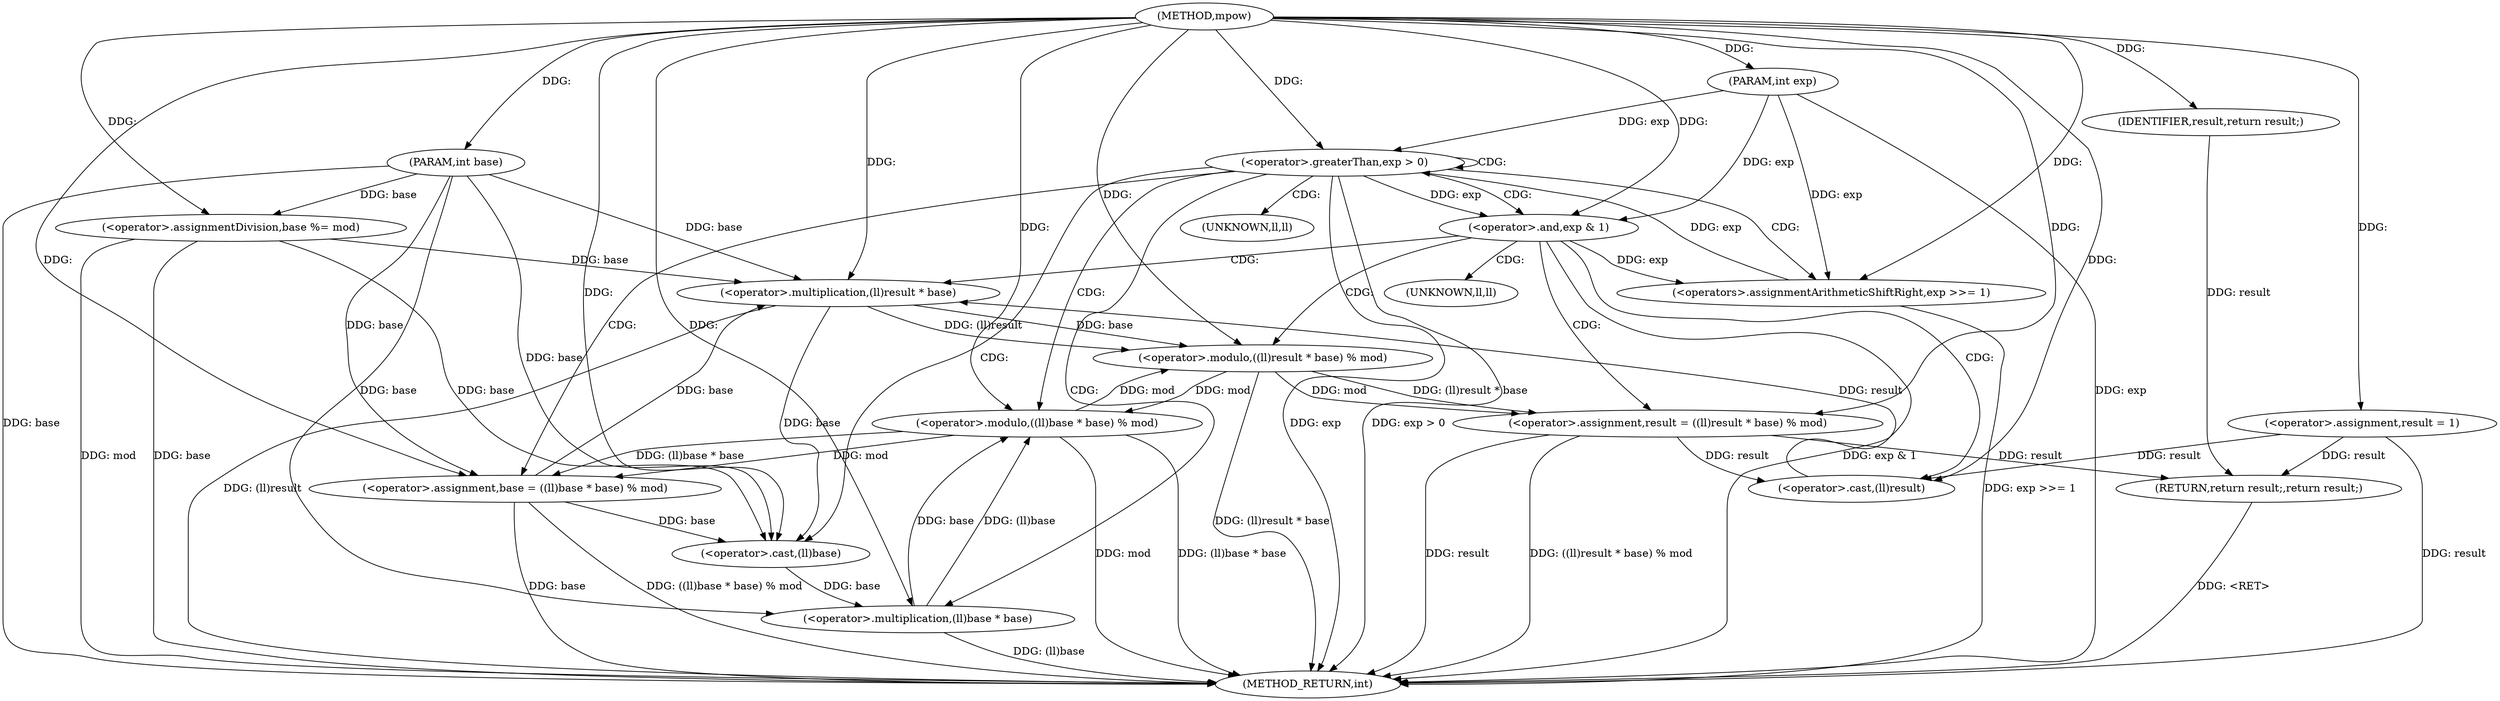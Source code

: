 digraph "mpow" {  
"1000290" [label = "(METHOD,mpow)" ]
"1000333" [label = "(METHOD_RETURN,int)" ]
"1000291" [label = "(PARAM,int base)" ]
"1000292" [label = "(PARAM,int exp)" ]
"1000294" [label = "(<operator>.assignmentDivision,base %= mod)" ]
"1000298" [label = "(<operator>.assignment,result = 1)" ]
"1000331" [label = "(RETURN,return result;,return result;)" ]
"1000302" [label = "(<operator>.greaterThan,exp > 0)" ]
"1000332" [label = "(IDENTIFIER,result,return result;)" ]
"1000319" [label = "(<operator>.assignment,base = ((ll)base * base) % mod)" ]
"1000328" [label = "(<operators>.assignmentArithmeticShiftRight,exp >>= 1)" ]
"1000307" [label = "(<operator>.and,exp & 1)" ]
"1000310" [label = "(<operator>.assignment,result = ((ll)result * base) % mod)" ]
"1000321" [label = "(<operator>.modulo,((ll)base * base) % mod)" ]
"1000312" [label = "(<operator>.modulo,((ll)result * base) % mod)" ]
"1000322" [label = "(<operator>.multiplication,(ll)base * base)" ]
"1000313" [label = "(<operator>.multiplication,(ll)result * base)" ]
"1000323" [label = "(<operator>.cast,(ll)base)" ]
"1000314" [label = "(<operator>.cast,(ll)result)" ]
"1000324" [label = "(UNKNOWN,ll,ll)" ]
"1000315" [label = "(UNKNOWN,ll,ll)" ]
  "1000291" -> "1000333"  [ label = "DDG: base"] 
  "1000292" -> "1000333"  [ label = "DDG: exp"] 
  "1000294" -> "1000333"  [ label = "DDG: base"] 
  "1000294" -> "1000333"  [ label = "DDG: mod"] 
  "1000298" -> "1000333"  [ label = "DDG: result"] 
  "1000302" -> "1000333"  [ label = "DDG: exp"] 
  "1000302" -> "1000333"  [ label = "DDG: exp > 0"] 
  "1000307" -> "1000333"  [ label = "DDG: exp & 1"] 
  "1000310" -> "1000333"  [ label = "DDG: result"] 
  "1000313" -> "1000333"  [ label = "DDG: (ll)result"] 
  "1000312" -> "1000333"  [ label = "DDG: (ll)result * base"] 
  "1000310" -> "1000333"  [ label = "DDG: ((ll)result * base) % mod"] 
  "1000319" -> "1000333"  [ label = "DDG: base"] 
  "1000322" -> "1000333"  [ label = "DDG: (ll)base"] 
  "1000321" -> "1000333"  [ label = "DDG: (ll)base * base"] 
  "1000321" -> "1000333"  [ label = "DDG: mod"] 
  "1000319" -> "1000333"  [ label = "DDG: ((ll)base * base) % mod"] 
  "1000328" -> "1000333"  [ label = "DDG: exp >>= 1"] 
  "1000331" -> "1000333"  [ label = "DDG: <RET>"] 
  "1000290" -> "1000291"  [ label = "DDG: "] 
  "1000290" -> "1000292"  [ label = "DDG: "] 
  "1000290" -> "1000294"  [ label = "DDG: "] 
  "1000290" -> "1000298"  [ label = "DDG: "] 
  "1000332" -> "1000331"  [ label = "DDG: result"] 
  "1000298" -> "1000331"  [ label = "DDG: result"] 
  "1000310" -> "1000331"  [ label = "DDG: result"] 
  "1000291" -> "1000294"  [ label = "DDG: base"] 
  "1000290" -> "1000332"  [ label = "DDG: "] 
  "1000328" -> "1000302"  [ label = "DDG: exp"] 
  "1000292" -> "1000302"  [ label = "DDG: exp"] 
  "1000290" -> "1000302"  [ label = "DDG: "] 
  "1000321" -> "1000319"  [ label = "DDG: (ll)base * base"] 
  "1000321" -> "1000319"  [ label = "DDG: mod"] 
  "1000312" -> "1000310"  [ label = "DDG: mod"] 
  "1000312" -> "1000310"  [ label = "DDG: (ll)result * base"] 
  "1000291" -> "1000319"  [ label = "DDG: base"] 
  "1000290" -> "1000319"  [ label = "DDG: "] 
  "1000307" -> "1000328"  [ label = "DDG: exp"] 
  "1000292" -> "1000328"  [ label = "DDG: exp"] 
  "1000290" -> "1000328"  [ label = "DDG: "] 
  "1000302" -> "1000307"  [ label = "DDG: exp"] 
  "1000292" -> "1000307"  [ label = "DDG: exp"] 
  "1000290" -> "1000307"  [ label = "DDG: "] 
  "1000290" -> "1000310"  [ label = "DDG: "] 
  "1000322" -> "1000321"  [ label = "DDG: (ll)base"] 
  "1000322" -> "1000321"  [ label = "DDG: base"] 
  "1000312" -> "1000321"  [ label = "DDG: mod"] 
  "1000290" -> "1000321"  [ label = "DDG: "] 
  "1000313" -> "1000312"  [ label = "DDG: base"] 
  "1000313" -> "1000312"  [ label = "DDG: (ll)result"] 
  "1000321" -> "1000312"  [ label = "DDG: mod"] 
  "1000290" -> "1000312"  [ label = "DDG: "] 
  "1000323" -> "1000322"  [ label = "DDG: base"] 
  "1000291" -> "1000322"  [ label = "DDG: base"] 
  "1000290" -> "1000322"  [ label = "DDG: "] 
  "1000314" -> "1000313"  [ label = "DDG: result"] 
  "1000294" -> "1000313"  [ label = "DDG: base"] 
  "1000319" -> "1000313"  [ label = "DDG: base"] 
  "1000291" -> "1000313"  [ label = "DDG: base"] 
  "1000290" -> "1000313"  [ label = "DDG: "] 
  "1000294" -> "1000323"  [ label = "DDG: base"] 
  "1000313" -> "1000323"  [ label = "DDG: base"] 
  "1000319" -> "1000323"  [ label = "DDG: base"] 
  "1000291" -> "1000323"  [ label = "DDG: base"] 
  "1000290" -> "1000323"  [ label = "DDG: "] 
  "1000298" -> "1000314"  [ label = "DDG: result"] 
  "1000310" -> "1000314"  [ label = "DDG: result"] 
  "1000290" -> "1000314"  [ label = "DDG: "] 
  "1000302" -> "1000328"  [ label = "CDG: "] 
  "1000302" -> "1000319"  [ label = "CDG: "] 
  "1000302" -> "1000307"  [ label = "CDG: "] 
  "1000302" -> "1000323"  [ label = "CDG: "] 
  "1000302" -> "1000302"  [ label = "CDG: "] 
  "1000302" -> "1000324"  [ label = "CDG: "] 
  "1000302" -> "1000321"  [ label = "CDG: "] 
  "1000302" -> "1000322"  [ label = "CDG: "] 
  "1000307" -> "1000315"  [ label = "CDG: "] 
  "1000307" -> "1000314"  [ label = "CDG: "] 
  "1000307" -> "1000312"  [ label = "CDG: "] 
  "1000307" -> "1000310"  [ label = "CDG: "] 
  "1000307" -> "1000313"  [ label = "CDG: "] 
}
